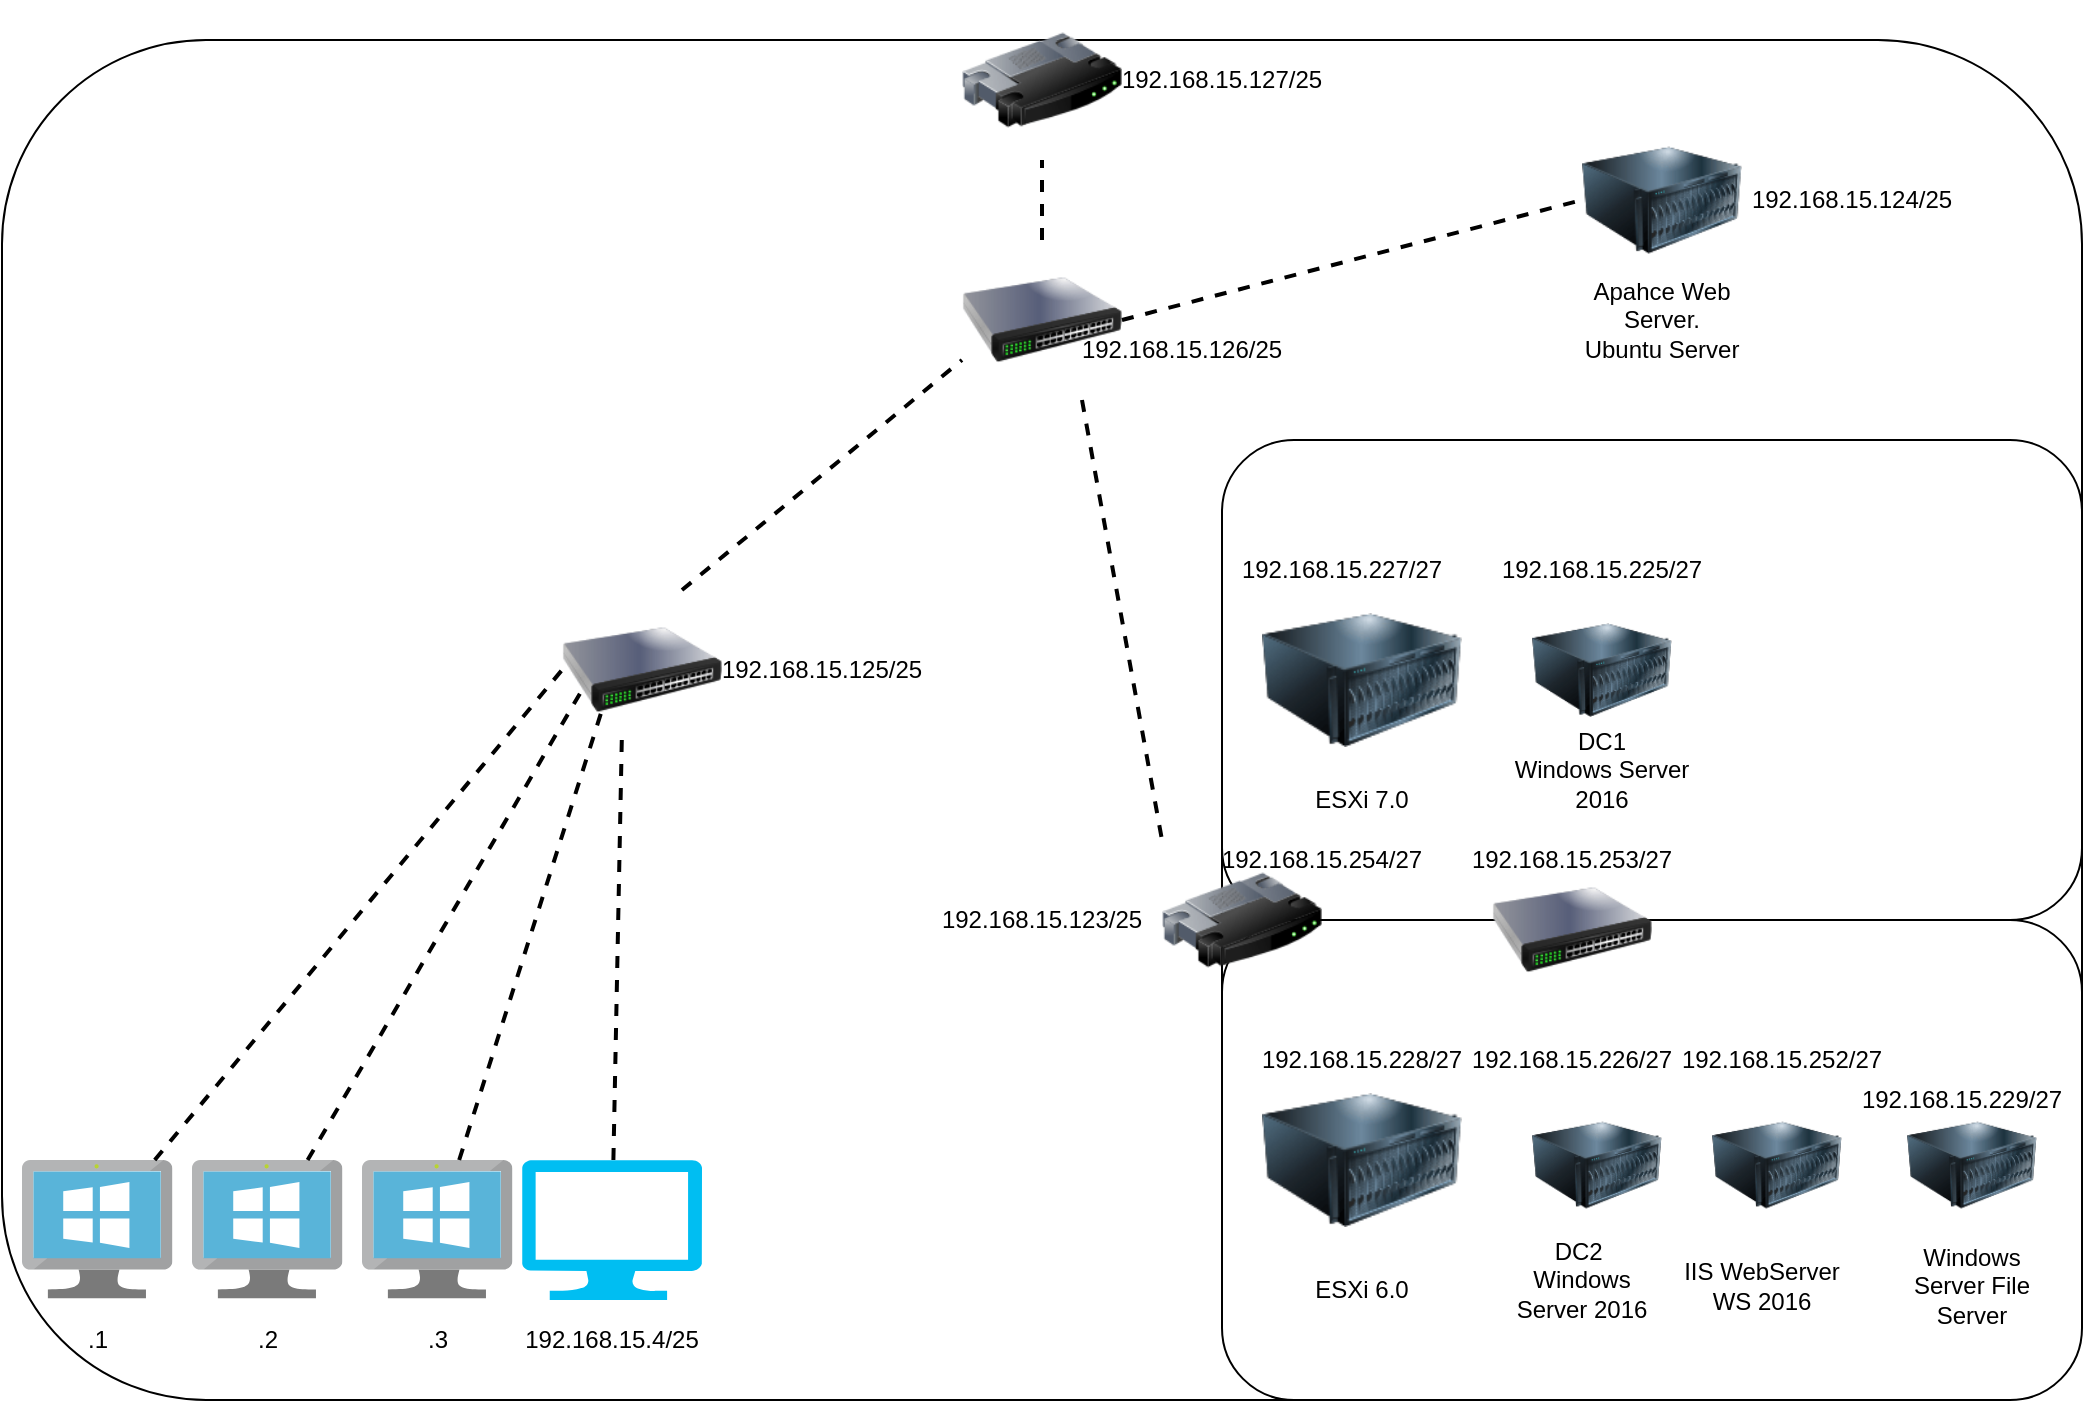 <mxfile version="14.9.7" type="device"><diagram id="nnjuxWdasGRHSnFFC91E" name="Page-1"><mxGraphModel dx="1632" dy="1042" grid="1" gridSize="10" guides="1" tooltips="1" connect="1" arrows="1" fold="1" page="1" pageScale="1" pageWidth="850" pageHeight="1100" math="0" shadow="0"><root><mxCell id="0"/><mxCell id="1" parent="0"/><mxCell id="9UgvL4gW6t7u2M4ycH3B-1" value="" style="rounded=1;whiteSpace=wrap;html=1;" parent="1" vertex="1"><mxGeometry x="-520" y="360" width="1040" height="680" as="geometry"/></mxCell><mxCell id="9UgvL4gW6t7u2M4ycH3B-2" value="" style="image;html=1;image=img/lib/clip_art/networking/Router_128x128.png" parent="1" vertex="1"><mxGeometry x="-40" y="340" width="80" height="80" as="geometry"/></mxCell><mxCell id="9UgvL4gW6t7u2M4ycH3B-7" value="" style="rounded=1;whiteSpace=wrap;html=1;" parent="1" vertex="1"><mxGeometry x="90" y="560" width="430" height="470" as="geometry"/></mxCell><mxCell id="9UgvL4gW6t7u2M4ycH3B-9" value="" style="image;html=1;image=img/lib/clip_art/networking/Switch_128x128.png" parent="1" vertex="1"><mxGeometry x="-40" y="460" width="80" height="80" as="geometry"/></mxCell><mxCell id="9UgvL4gW6t7u2M4ycH3B-10" value="" style="image;html=1;image=img/lib/clip_art/networking/Switch_128x128.png" parent="1" vertex="1"><mxGeometry x="-240" y="635" width="80" height="80" as="geometry"/></mxCell><mxCell id="9UgvL4gW6t7u2M4ycH3B-11" value="" style="image;html=1;image=img/lib/clip_art/computers/Server_128x128.png" parent="1" vertex="1"><mxGeometry x="270" y="400" width="80" height="80" as="geometry"/></mxCell><mxCell id="9UgvL4gW6t7u2M4ycH3B-15" value="" style="endArrow=none;dashed=1;html=1;strokeWidth=2;exitX=0.5;exitY=0;exitDx=0;exitDy=0;" parent="1" source="9UgvL4gW6t7u2M4ycH3B-9" target="9UgvL4gW6t7u2M4ycH3B-2" edge="1"><mxGeometry width="50" height="50" relative="1" as="geometry"><mxPoint x="60" y="465" as="sourcePoint"/><mxPoint x="-50" y="410" as="targetPoint"/></mxGeometry></mxCell><mxCell id="9UgvL4gW6t7u2M4ycH3B-17" value="" style="endArrow=none;dashed=1;html=1;strokeWidth=2;entryX=0;entryY=0.75;entryDx=0;entryDy=0;exitX=0.75;exitY=0;exitDx=0;exitDy=0;" parent="1" source="9UgvL4gW6t7u2M4ycH3B-10" target="9UgvL4gW6t7u2M4ycH3B-9" edge="1"><mxGeometry width="50" height="50" relative="1" as="geometry"><mxPoint x="-200" y="640" as="sourcePoint"/><mxPoint x="-80" y="630" as="targetPoint"/></mxGeometry></mxCell><mxCell id="9UgvL4gW6t7u2M4ycH3B-18" value="" style="endArrow=none;dashed=1;html=1;strokeWidth=2;entryX=0;entryY=0;entryDx=0;entryDy=0;exitX=0.75;exitY=1;exitDx=0;exitDy=0;" parent="1" source="9UgvL4gW6t7u2M4ycH3B-9" target="9UgvL4gW6t7u2M4ycH3B-6" edge="1"><mxGeometry width="50" height="50" relative="1" as="geometry"><mxPoint x="-190" y="650" as="sourcePoint"/><mxPoint x="-90" y="540" as="targetPoint"/></mxGeometry></mxCell><mxCell id="9UgvL4gW6t7u2M4ycH3B-19" value="" style="rounded=1;whiteSpace=wrap;html=1;" parent="1" vertex="1"><mxGeometry x="90" y="800" width="430" height="240" as="geometry"/></mxCell><mxCell id="9UgvL4gW6t7u2M4ycH3B-13" value="" style="image;html=1;image=img/lib/clip_art/computers/Server_128x128.png" parent="1" vertex="1"><mxGeometry x="110" y="870" width="100" height="100" as="geometry"/></mxCell><mxCell id="9UgvL4gW6t7u2M4ycH3B-20" value="" style="rounded=1;whiteSpace=wrap;html=1;" parent="1" vertex="1"><mxGeometry x="90" y="560" width="430" height="240" as="geometry"/></mxCell><mxCell id="9UgvL4gW6t7u2M4ycH3B-12" value="" style="image;html=1;image=img/lib/clip_art/computers/Server_128x128.png" parent="1" vertex="1"><mxGeometry x="110" y="630" width="100" height="100" as="geometry"/></mxCell><mxCell id="9UgvL4gW6t7u2M4ycH3B-6" value="" style="image;html=1;image=img/lib/clip_art/networking/Router_128x128.png" parent="1" vertex="1"><mxGeometry x="60" y="760" width="80" height="80" as="geometry"/></mxCell><mxCell id="9UgvL4gW6t7u2M4ycH3B-21" value="" style="endArrow=none;dashed=1;html=1;strokeWidth=2;entryX=0;entryY=0.5;entryDx=0;entryDy=0;exitX=1;exitY=0.5;exitDx=0;exitDy=0;" parent="1" source="9UgvL4gW6t7u2M4ycH3B-9" target="9UgvL4gW6t7u2M4ycH3B-11" edge="1"><mxGeometry width="50" height="50" relative="1" as="geometry"><mxPoint x="-30" y="530" as="sourcePoint"/><mxPoint x="240" y="455" as="targetPoint"/></mxGeometry></mxCell><mxCell id="9UgvL4gW6t7u2M4ycH3B-25" value="" style="verticalLabelPosition=bottom;html=1;verticalAlign=top;align=center;strokeColor=none;fillColor=#00BEF2;shape=mxgraph.azure.computer;pointerEvents=1;" parent="1" vertex="1"><mxGeometry x="-260" y="920" width="90" height="70" as="geometry"/></mxCell><mxCell id="9UgvL4gW6t7u2M4ycH3B-27" value="" style="shape=image;html=1;verticalAlign=top;verticalLabelPosition=bottom;labelBackgroundColor=#ffffff;imageAspect=0;aspect=fixed;image=https://cdn2.iconfinder.com/data/icons/fatcow/32x32/fedora.png" parent="1" vertex="1"><mxGeometry x="-230" y="930" width="30" height="30" as="geometry"/></mxCell><mxCell id="9UgvL4gW6t7u2M4ycH3B-29" value="" style="aspect=fixed;html=1;points=[];align=center;image;fontSize=12;image=img/lib/mscae/VirtualMachineWindows.svg;" parent="1" vertex="1"><mxGeometry x="-340" y="920" width="75.22" height="69.2" as="geometry"/></mxCell><mxCell id="9UgvL4gW6t7u2M4ycH3B-30" value="" style="aspect=fixed;html=1;points=[];align=center;image;fontSize=12;image=img/lib/mscae/VirtualMachineWindows.svg;" parent="1" vertex="1"><mxGeometry x="-425" y="920" width="75.22" height="69.2" as="geometry"/></mxCell><mxCell id="9UgvL4gW6t7u2M4ycH3B-31" value="" style="aspect=fixed;html=1;points=[];align=center;image;fontSize=12;image=img/lib/mscae/VirtualMachineWindows.svg;" parent="1" vertex="1"><mxGeometry x="-510" y="920" width="75.22" height="69.2" as="geometry"/></mxCell><mxCell id="9UgvL4gW6t7u2M4ycH3B-32" value="" style="endArrow=none;dashed=1;html=1;strokeWidth=2;entryX=0;entryY=0.5;entryDx=0;entryDy=0;" parent="1" source="9UgvL4gW6t7u2M4ycH3B-31" target="9UgvL4gW6t7u2M4ycH3B-10" edge="1"><mxGeometry width="50" height="50" relative="1" as="geometry"><mxPoint x="-360" y="815" as="sourcePoint"/><mxPoint x="-240" y="700" as="targetPoint"/></mxGeometry></mxCell><mxCell id="9UgvL4gW6t7u2M4ycH3B-35" value="" style="endArrow=none;dashed=1;html=1;strokeWidth=2;entryX=0;entryY=0.5;entryDx=0;entryDy=0;" parent="1" source="9UgvL4gW6t7u2M4ycH3B-25" edge="1"><mxGeometry width="50" height="50" relative="1" as="geometry"><mxPoint x="-281.409" y="930" as="sourcePoint"/><mxPoint x="-210" y="705" as="targetPoint"/></mxGeometry></mxCell><mxCell id="9UgvL4gW6t7u2M4ycH3B-33" value="" style="endArrow=none;dashed=1;html=1;strokeWidth=2;entryX=0;entryY=0.5;entryDx=0;entryDy=0;" parent="1" source="9UgvL4gW6t7u2M4ycH3B-30" edge="1"><mxGeometry width="50" height="50" relative="1" as="geometry"><mxPoint x="-433.632" y="930" as="sourcePoint"/><mxPoint x="-230" y="685" as="targetPoint"/></mxGeometry></mxCell><mxCell id="9UgvL4gW6t7u2M4ycH3B-34" value="" style="endArrow=none;dashed=1;html=1;strokeWidth=2;entryX=0;entryY=0.5;entryDx=0;entryDy=0;" parent="1" source="9UgvL4gW6t7u2M4ycH3B-29" edge="1"><mxGeometry width="50" height="50" relative="1" as="geometry"><mxPoint x="-357.191" y="930" as="sourcePoint"/><mxPoint x="-220" y="695" as="targetPoint"/></mxGeometry></mxCell><mxCell id="9UgvL4gW6t7u2M4ycH3B-28" value="" style="shape=image;html=1;verticalAlign=top;verticalLabelPosition=bottom;labelBackgroundColor=#ffffff;imageAspect=0;aspect=fixed;image=https://cdn1.iconfinder.com/data/icons/Vista-Inspirate_1.0/128x128/apps/fedora.png" parent="1" vertex="1"><mxGeometry x="-250" y="870" width="70" height="70" as="geometry"/></mxCell><mxCell id="9UgvL4gW6t7u2M4ycH3B-36" value="" style="image;html=1;image=img/lib/clip_art/computers/Server_128x128.png" parent="1" vertex="1"><mxGeometry x="245" y="640" width="70" height="70" as="geometry"/></mxCell><mxCell id="9UgvL4gW6t7u2M4ycH3B-37" value="" style="image;html=1;image=img/lib/clip_art/computers/Server_128x128.png" parent="1" vertex="1"><mxGeometry x="245" y="890" width="65" height="65" as="geometry"/></mxCell><mxCell id="9UgvL4gW6t7u2M4ycH3B-38" value="Apahce Web Server.&lt;br&gt;Ubuntu Server" style="text;html=1;strokeColor=none;fillColor=none;align=center;verticalAlign=middle;whiteSpace=wrap;rounded=0;" parent="1" vertex="1"><mxGeometry x="260" y="475" width="100" height="50" as="geometry"/></mxCell><mxCell id="9UgvL4gW6t7u2M4ycH3B-39" value="DC1&lt;br&gt;Windows Server 2016" style="text;html=1;strokeColor=none;fillColor=none;align=center;verticalAlign=middle;whiteSpace=wrap;rounded=0;" parent="1" vertex="1"><mxGeometry x="230" y="700" width="100" height="50" as="geometry"/></mxCell><mxCell id="9UgvL4gW6t7u2M4ycH3B-40" value="DC2&amp;nbsp;&lt;br&gt;Windows Server 2016" style="text;html=1;strokeColor=none;fillColor=none;align=center;verticalAlign=middle;whiteSpace=wrap;rounded=0;" parent="1" vertex="1"><mxGeometry x="230" y="960" width="80" height="40" as="geometry"/></mxCell><mxCell id="9UgvL4gW6t7u2M4ycH3B-41" value="ESXi 7.0" style="text;html=1;strokeColor=none;fillColor=none;align=center;verticalAlign=middle;whiteSpace=wrap;rounded=0;" parent="1" vertex="1"><mxGeometry x="110" y="715" width="100" height="50" as="geometry"/></mxCell><mxCell id="9UgvL4gW6t7u2M4ycH3B-42" value="ESXi 6.0" style="text;html=1;strokeColor=none;fillColor=none;align=center;verticalAlign=middle;whiteSpace=wrap;rounded=0;" parent="1" vertex="1"><mxGeometry x="110" y="960" width="100" height="50" as="geometry"/></mxCell><mxCell id="W9ml8QeSj8wIWOMCZa1G-1" value="192.168.15.127/25" style="text;html=1;strokeColor=none;fillColor=none;align=center;verticalAlign=middle;whiteSpace=wrap;rounded=0;" parent="1" vertex="1"><mxGeometry x="70" y="370" width="40" height="20" as="geometry"/></mxCell><mxCell id="W9ml8QeSj8wIWOMCZa1G-2" value="192.168.15.124/25" style="text;html=1;strokeColor=none;fillColor=none;align=center;verticalAlign=middle;whiteSpace=wrap;rounded=0;" parent="1" vertex="1"><mxGeometry x="385" y="430" width="40" height="20" as="geometry"/></mxCell><mxCell id="W9ml8QeSj8wIWOMCZa1G-3" value=".2" style="text;html=1;strokeColor=none;fillColor=none;align=center;verticalAlign=middle;whiteSpace=wrap;rounded=0;" parent="1" vertex="1"><mxGeometry x="-407.39" y="1000" width="40" height="20" as="geometry"/></mxCell><mxCell id="W9ml8QeSj8wIWOMCZa1G-4" value="192.168.15.125/25" style="text;html=1;strokeColor=none;fillColor=none;align=center;verticalAlign=middle;whiteSpace=wrap;rounded=0;" parent="1" vertex="1"><mxGeometry x="-130" y="665" width="40" height="20" as="geometry"/></mxCell><mxCell id="W9ml8QeSj8wIWOMCZa1G-5" value=".1" style="text;html=1;strokeColor=none;fillColor=none;align=center;verticalAlign=middle;whiteSpace=wrap;rounded=0;" parent="1" vertex="1"><mxGeometry x="-492.39" y="1000" width="40" height="20" as="geometry"/></mxCell><mxCell id="W9ml8QeSj8wIWOMCZa1G-6" value="192.168.15.4/25" style="text;html=1;strokeColor=none;fillColor=none;align=center;verticalAlign=middle;whiteSpace=wrap;rounded=0;" parent="1" vertex="1"><mxGeometry x="-235" y="1000" width="40" height="20" as="geometry"/></mxCell><mxCell id="W9ml8QeSj8wIWOMCZa1G-7" value=".3" style="text;html=1;strokeColor=none;fillColor=none;align=center;verticalAlign=middle;whiteSpace=wrap;rounded=0;" parent="1" vertex="1"><mxGeometry x="-322.39" y="1000" width="40" height="20" as="geometry"/></mxCell><mxCell id="W9ml8QeSj8wIWOMCZa1G-9" value="192.168.15.126/25" style="text;html=1;strokeColor=none;fillColor=none;align=center;verticalAlign=middle;whiteSpace=wrap;rounded=0;" parent="1" vertex="1"><mxGeometry x="50" y="505" width="40" height="20" as="geometry"/></mxCell><mxCell id="W9ml8QeSj8wIWOMCZa1G-10" value="192.168.15.123/25" style="text;html=1;strokeColor=none;fillColor=none;align=center;verticalAlign=middle;whiteSpace=wrap;rounded=0;" parent="1" vertex="1"><mxGeometry x="-20" y="790" width="40" height="20" as="geometry"/></mxCell><mxCell id="W9ml8QeSj8wIWOMCZa1G-11" value="192.168.15.254/27" style="text;html=1;strokeColor=none;fillColor=none;align=center;verticalAlign=middle;whiteSpace=wrap;rounded=0;" parent="1" vertex="1"><mxGeometry x="120" y="760" width="40" height="20" as="geometry"/></mxCell><mxCell id="W9ml8QeSj8wIWOMCZa1G-13" value="192.168.15.227/27" style="text;html=1;strokeColor=none;fillColor=none;align=center;verticalAlign=middle;whiteSpace=wrap;rounded=0;" parent="1" vertex="1"><mxGeometry x="130" y="615" width="40" height="20" as="geometry"/></mxCell><mxCell id="W9ml8QeSj8wIWOMCZa1G-14" value="192.168.15.228/27" style="text;html=1;strokeColor=none;fillColor=none;align=center;verticalAlign=middle;whiteSpace=wrap;rounded=0;" parent="1" vertex="1"><mxGeometry x="140" y="860" width="40" height="20" as="geometry"/></mxCell><mxCell id="W9ml8QeSj8wIWOMCZa1G-16" value="192.168.15.252/27" style="text;html=1;strokeColor=none;fillColor=none;align=center;verticalAlign=middle;whiteSpace=wrap;rounded=0;" parent="1" vertex="1"><mxGeometry x="350" y="860" width="40" height="20" as="geometry"/></mxCell><mxCell id="W9ml8QeSj8wIWOMCZa1G-17" value="" style="image;html=1;image=img/lib/clip_art/computers/Server_128x128.png" parent="1" vertex="1"><mxGeometry x="335" y="890" width="65" height="65" as="geometry"/></mxCell><mxCell id="W9ml8QeSj8wIWOMCZa1G-18" value="IIS WebServer WS 2016" style="text;html=1;strokeColor=none;fillColor=none;align=center;verticalAlign=middle;whiteSpace=wrap;rounded=0;" parent="1" vertex="1"><mxGeometry x="320" y="960" width="80" height="45" as="geometry"/></mxCell><mxCell id="W9ml8QeSj8wIWOMCZa1G-19" value="" style="image;html=1;image=img/lib/clip_art/networking/Switch_128x128.png" parent="1" vertex="1"><mxGeometry x="225" y="765" width="80" height="80" as="geometry"/></mxCell><mxCell id="W9ml8QeSj8wIWOMCZa1G-20" value="192.168.15.253/27" style="text;html=1;strokeColor=none;fillColor=none;align=center;verticalAlign=middle;whiteSpace=wrap;rounded=0;" parent="1" vertex="1"><mxGeometry x="245" y="760" width="40" height="20" as="geometry"/></mxCell><mxCell id="W9ml8QeSj8wIWOMCZa1G-21" value="192.168.15.226/27" style="text;html=1;strokeColor=none;fillColor=none;align=center;verticalAlign=middle;whiteSpace=wrap;rounded=0;" parent="1" vertex="1"><mxGeometry x="245" y="860" width="40" height="20" as="geometry"/></mxCell><mxCell id="W9ml8QeSj8wIWOMCZa1G-22" value="192.168.15.225/27" style="text;html=1;strokeColor=none;fillColor=none;align=center;verticalAlign=middle;whiteSpace=wrap;rounded=0;" parent="1" vertex="1"><mxGeometry x="260" y="615" width="40" height="20" as="geometry"/></mxCell><mxCell id="EemsxDfEmWNsPZTyzB06-6" value="192.168.15.229/27" style="text;html=1;strokeColor=none;fillColor=none;align=center;verticalAlign=middle;whiteSpace=wrap;rounded=0;" vertex="1" parent="1"><mxGeometry x="440" y="880" width="40" height="20" as="geometry"/></mxCell><mxCell id="EemsxDfEmWNsPZTyzB06-7" value="" style="image;html=1;image=img/lib/clip_art/computers/Server_128x128.png" vertex="1" parent="1"><mxGeometry x="432.5" y="890" width="65" height="65" as="geometry"/></mxCell><mxCell id="EemsxDfEmWNsPZTyzB06-8" value="Windows Server File Server" style="text;html=1;strokeColor=none;fillColor=none;align=center;verticalAlign=middle;whiteSpace=wrap;rounded=0;" vertex="1" parent="1"><mxGeometry x="425" y="960" width="80" height="45" as="geometry"/></mxCell></root></mxGraphModel></diagram></mxfile>